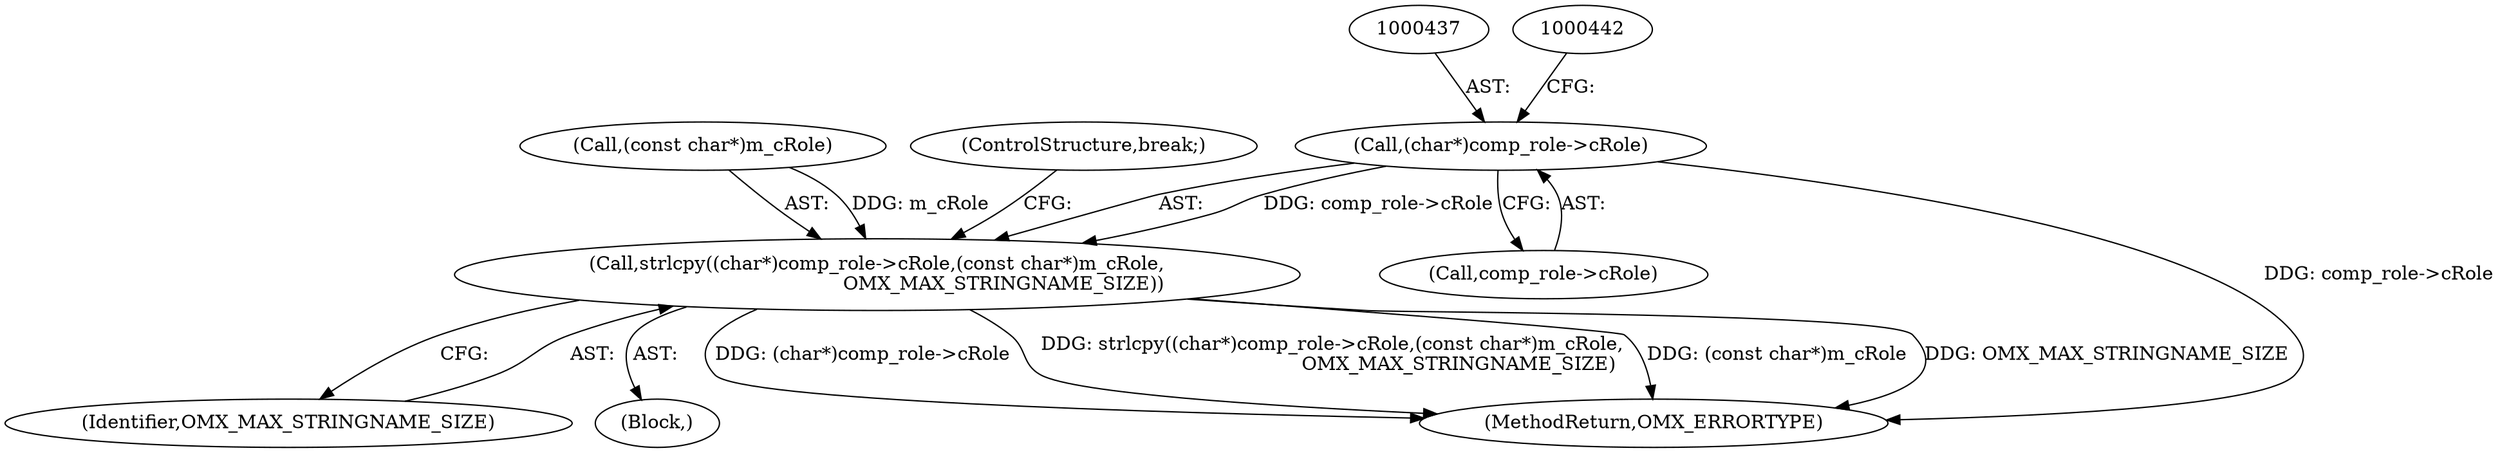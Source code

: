 digraph "0_Android_560ccdb509a7b86186fac0fce1b25bd9a3e6a6e8_0@pointer" {
"1000436" [label="(Call,(char*)comp_role->cRole)"];
"1000435" [label="(Call,strlcpy((char*)comp_role->cRole,(const char*)m_cRole,\n                                          OMX_MAX_STRINGNAME_SIZE))"];
"1000441" [label="(Call,(const char*)m_cRole)"];
"1000436" [label="(Call,(char*)comp_role->cRole)"];
"1000444" [label="(Identifier,OMX_MAX_STRINGNAME_SIZE)"];
"1000438" [label="(Call,comp_role->cRole)"];
"1000408" [label="(Block,)"];
"1000672" [label="(MethodReturn,OMX_ERRORTYPE)"];
"1000445" [label="(ControlStructure,break;)"];
"1000435" [label="(Call,strlcpy((char*)comp_role->cRole,(const char*)m_cRole,\n                                          OMX_MAX_STRINGNAME_SIZE))"];
"1000436" -> "1000435"  [label="AST: "];
"1000436" -> "1000438"  [label="CFG: "];
"1000437" -> "1000436"  [label="AST: "];
"1000438" -> "1000436"  [label="AST: "];
"1000442" -> "1000436"  [label="CFG: "];
"1000436" -> "1000672"  [label="DDG: comp_role->cRole"];
"1000436" -> "1000435"  [label="DDG: comp_role->cRole"];
"1000435" -> "1000408"  [label="AST: "];
"1000435" -> "1000444"  [label="CFG: "];
"1000441" -> "1000435"  [label="AST: "];
"1000444" -> "1000435"  [label="AST: "];
"1000445" -> "1000435"  [label="CFG: "];
"1000435" -> "1000672"  [label="DDG: (char*)comp_role->cRole"];
"1000435" -> "1000672"  [label="DDG: strlcpy((char*)comp_role->cRole,(const char*)m_cRole,\n                                          OMX_MAX_STRINGNAME_SIZE)"];
"1000435" -> "1000672"  [label="DDG: (const char*)m_cRole"];
"1000435" -> "1000672"  [label="DDG: OMX_MAX_STRINGNAME_SIZE"];
"1000441" -> "1000435"  [label="DDG: m_cRole"];
}
